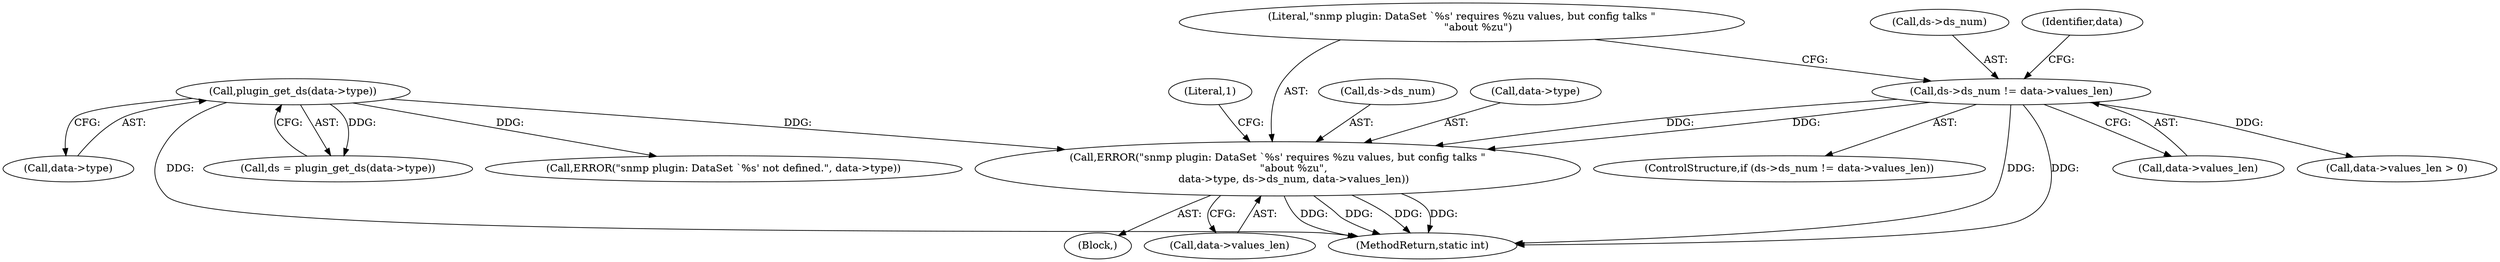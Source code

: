 digraph "0_collectd_d16c24542b2f96a194d43a73c2e5778822b9cb47@pointer" {
"1000194" [label="(Call,ERROR(\"snmp plugin: DataSet `%s' requires %zu values, but config talks \"\n          \"about %zu\",\n          data->type, ds->ds_num, data->values_len))"];
"1000169" [label="(Call,plugin_get_ds(data->type))"];
"1000186" [label="(Call,ds->ds_num != data->values_len)"];
"1000194" [label="(Call,ERROR(\"snmp plugin: DataSet `%s' requires %zu values, but config talks \"\n          \"about %zu\",\n          data->type, ds->ds_num, data->values_len))"];
"1000211" [label="(Identifier,data)"];
"1000185" [label="(ControlStructure,if (ds->ds_num != data->values_len))"];
"1000170" [label="(Call,data->type)"];
"1000876" [label="(MethodReturn,static int)"];
"1000209" [label="(Call,data->values_len > 0)"];
"1000167" [label="(Call,ds = plugin_get_ds(data->type))"];
"1000199" [label="(Call,ds->ds_num)"];
"1000196" [label="(Call,data->type)"];
"1000187" [label="(Call,ds->ds_num)"];
"1000193" [label="(Block,)"];
"1000202" [label="(Call,data->values_len)"];
"1000195" [label="(Literal,\"snmp plugin: DataSet `%s' requires %zu values, but config talks \"\n          \"about %zu\")"];
"1000207" [label="(Literal,1)"];
"1000177" [label="(Call,ERROR(\"snmp plugin: DataSet `%s' not defined.\", data->type))"];
"1000190" [label="(Call,data->values_len)"];
"1000186" [label="(Call,ds->ds_num != data->values_len)"];
"1000169" [label="(Call,plugin_get_ds(data->type))"];
"1000194" -> "1000193"  [label="AST: "];
"1000194" -> "1000202"  [label="CFG: "];
"1000195" -> "1000194"  [label="AST: "];
"1000196" -> "1000194"  [label="AST: "];
"1000199" -> "1000194"  [label="AST: "];
"1000202" -> "1000194"  [label="AST: "];
"1000207" -> "1000194"  [label="CFG: "];
"1000194" -> "1000876"  [label="DDG: "];
"1000194" -> "1000876"  [label="DDG: "];
"1000194" -> "1000876"  [label="DDG: "];
"1000194" -> "1000876"  [label="DDG: "];
"1000169" -> "1000194"  [label="DDG: "];
"1000186" -> "1000194"  [label="DDG: "];
"1000186" -> "1000194"  [label="DDG: "];
"1000169" -> "1000167"  [label="AST: "];
"1000169" -> "1000170"  [label="CFG: "];
"1000170" -> "1000169"  [label="AST: "];
"1000167" -> "1000169"  [label="CFG: "];
"1000169" -> "1000876"  [label="DDG: "];
"1000169" -> "1000167"  [label="DDG: "];
"1000169" -> "1000177"  [label="DDG: "];
"1000186" -> "1000185"  [label="AST: "];
"1000186" -> "1000190"  [label="CFG: "];
"1000187" -> "1000186"  [label="AST: "];
"1000190" -> "1000186"  [label="AST: "];
"1000195" -> "1000186"  [label="CFG: "];
"1000211" -> "1000186"  [label="CFG: "];
"1000186" -> "1000876"  [label="DDG: "];
"1000186" -> "1000876"  [label="DDG: "];
"1000186" -> "1000209"  [label="DDG: "];
}
